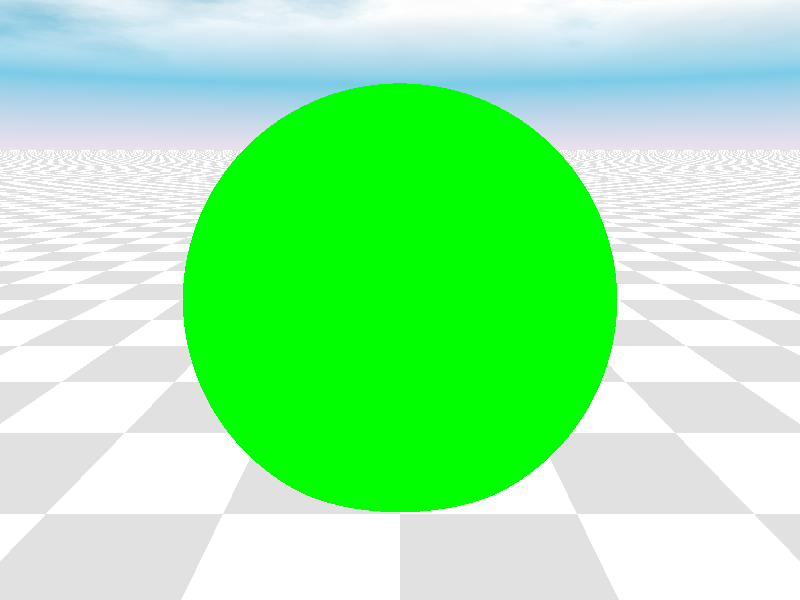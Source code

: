 // 5_bump1.pov

#include "colors.inc"
#include "shapes.inc"
#include "skies.inc"
#include "textures.inc"
#include "woods.inc"
#include "stones.inc"                                        
#include "glass.inc"
#include "metals.inc"

              
camera{ 
  location <0.0, 1.0, -4.0> 
  look_at  <0.0, 0.0, 0.0>
}               

light_source { 
  <5.0,5.0,-5.0> 
  color rgb <1.0, 1.0, 1.0>
} 

sky_sphere {
  S_Cloud2
}   

plane { <0, 1, 0>, -1
    pigment {
      checker color White, color Gray
    }
}

     
sphere {
  <0, 0, 0>  1.4     
  pigment{ color Green }
  normal{ agate 1.0 }
}  
